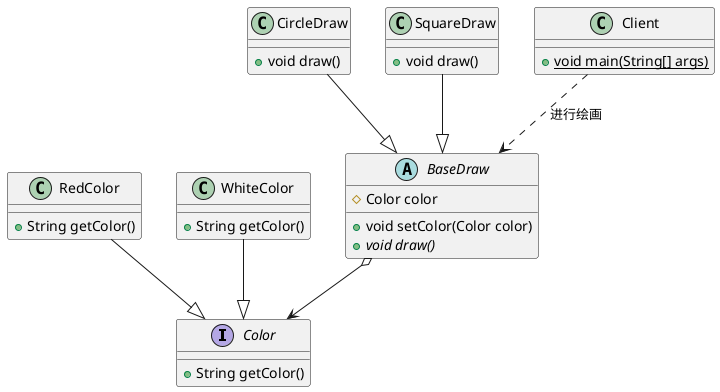 @startuml
interface Color{
   + String getColor()
}

class RedColor{
   + String getColor()
}

class WhiteColor{
   + String getColor()
}

abstract class BaseDraw{
   # Color color
   + void setColor(Color color)
   + {abstract} void draw()
}

class CircleDraw{
   + void draw()
}

class SquareDraw{
   + void draw()
}

class Client{
    +{static}void main(String[] args)
}
RedColor --|> Color
WhiteColor --|> Color
CircleDraw --|> BaseDraw
SquareDraw --|> BaseDraw
BaseDraw o--> Color
Client ..> BaseDraw :进行绘画
@enduml